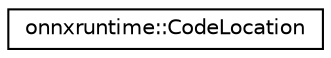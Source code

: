 digraph "Graphical Class Hierarchy"
{
  edge [fontname="Helvetica",fontsize="10",labelfontname="Helvetica",labelfontsize="10"];
  node [fontname="Helvetica",fontsize="10",shape=record];
  rankdir="LR";
  Node0 [label="onnxruntime::CodeLocation",height=0.2,width=0.4,color="black", fillcolor="white", style="filled",URL="$structonnxruntime_1_1CodeLocation.html"];
}
